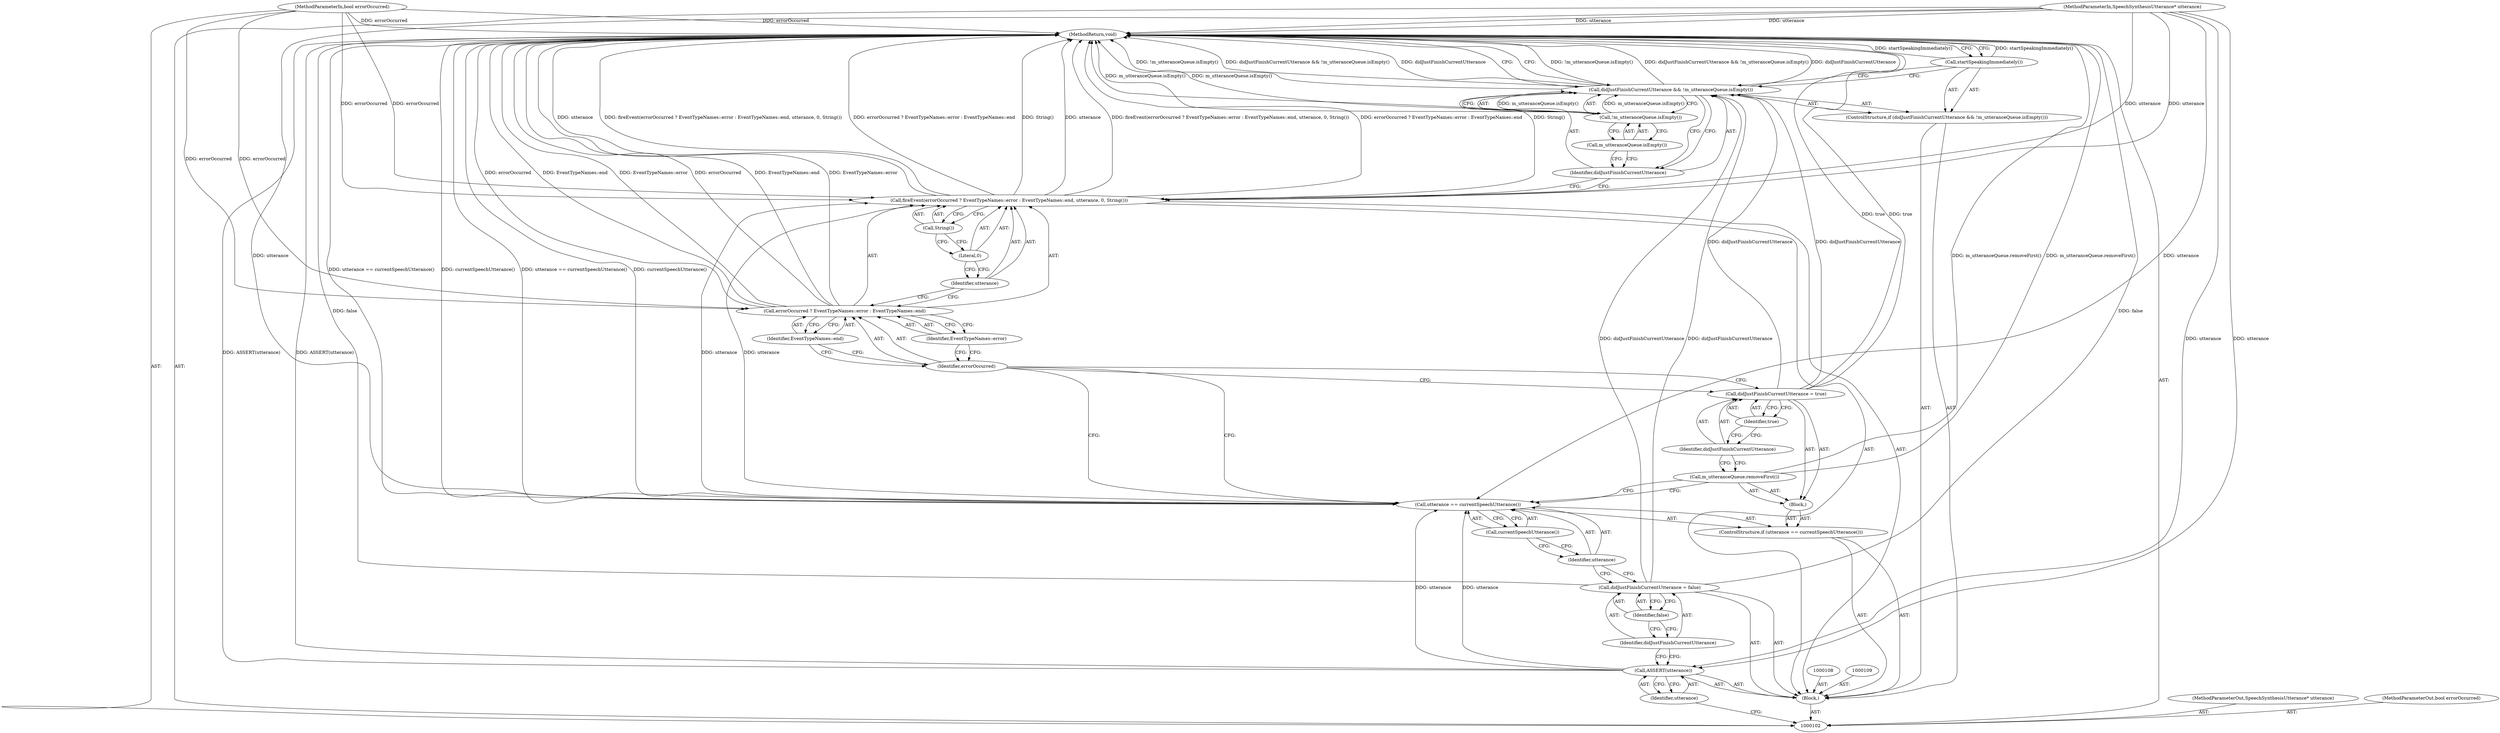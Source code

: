 digraph "0_Chrome_9a3dbf43f97aa7cb6b4399f9b11ce1de20f0680f" {
"1000136" [label="(MethodReturn,void)"];
"1000103" [label="(MethodParameterIn,SpeechSynthesisUtterance* utterance)"];
"1000195" [label="(MethodParameterOut,SpeechSynthesisUtterance* utterance)"];
"1000104" [label="(MethodParameterIn,bool errorOccurred)"];
"1000196" [label="(MethodParameterOut,bool errorOccurred)"];
"1000116" [label="(Call,currentSpeechUtterance())"];
"1000113" [label="(ControlStructure,if (utterance == currentSpeechUtterance()))"];
"1000117" [label="(Block,)"];
"1000114" [label="(Call,utterance == currentSpeechUtterance())"];
"1000115" [label="(Identifier,utterance)"];
"1000118" [label="(Call,m_utteranceQueue.removeFirst())"];
"1000121" [label="(Identifier,true)"];
"1000119" [label="(Call,didJustFinishCurrentUtterance = true)"];
"1000120" [label="(Identifier,didJustFinishCurrentUtterance)"];
"1000123" [label="(Call,errorOccurred ? EventTypeNames::error : EventTypeNames::end)"];
"1000124" [label="(Identifier,errorOccurred)"];
"1000125" [label="(Identifier,EventTypeNames::error)"];
"1000122" [label="(Call,fireEvent(errorOccurred ? EventTypeNames::error : EventTypeNames::end, utterance, 0, String()))"];
"1000126" [label="(Identifier,EventTypeNames::end)"];
"1000127" [label="(Identifier,utterance)"];
"1000128" [label="(Literal,0)"];
"1000129" [label="(Call,String())"];
"1000130" [label="(ControlStructure,if (didJustFinishCurrentUtterance && !m_utteranceQueue.isEmpty()))"];
"1000133" [label="(Call,!m_utteranceQueue.isEmpty())"];
"1000134" [label="(Call,m_utteranceQueue.isEmpty())"];
"1000131" [label="(Call,didJustFinishCurrentUtterance && !m_utteranceQueue.isEmpty())"];
"1000132" [label="(Identifier,didJustFinishCurrentUtterance)"];
"1000135" [label="(Call,startSpeakingImmediately())"];
"1000105" [label="(Block,)"];
"1000107" [label="(Identifier,utterance)"];
"1000106" [label="(Call,ASSERT(utterance))"];
"1000110" [label="(Call,didJustFinishCurrentUtterance = false)"];
"1000111" [label="(Identifier,didJustFinishCurrentUtterance)"];
"1000112" [label="(Identifier,false)"];
"1000136" -> "1000102"  [label="AST: "];
"1000136" -> "1000135"  [label="CFG: "];
"1000136" -> "1000131"  [label="CFG: "];
"1000123" -> "1000136"  [label="DDG: EventTypeNames::end"];
"1000123" -> "1000136"  [label="DDG: EventTypeNames::error"];
"1000123" -> "1000136"  [label="DDG: errorOccurred"];
"1000104" -> "1000136"  [label="DDG: errorOccurred"];
"1000114" -> "1000136"  [label="DDG: utterance == currentSpeechUtterance()"];
"1000114" -> "1000136"  [label="DDG: currentSpeechUtterance()"];
"1000119" -> "1000136"  [label="DDG: true"];
"1000122" -> "1000136"  [label="DDG: utterance"];
"1000122" -> "1000136"  [label="DDG: fireEvent(errorOccurred ? EventTypeNames::error : EventTypeNames::end, utterance, 0, String())"];
"1000122" -> "1000136"  [label="DDG: errorOccurred ? EventTypeNames::error : EventTypeNames::end"];
"1000122" -> "1000136"  [label="DDG: String()"];
"1000118" -> "1000136"  [label="DDG: m_utteranceQueue.removeFirst()"];
"1000106" -> "1000136"  [label="DDG: ASSERT(utterance)"];
"1000131" -> "1000136"  [label="DDG: didJustFinishCurrentUtterance"];
"1000131" -> "1000136"  [label="DDG: !m_utteranceQueue.isEmpty()"];
"1000131" -> "1000136"  [label="DDG: didJustFinishCurrentUtterance && !m_utteranceQueue.isEmpty()"];
"1000103" -> "1000136"  [label="DDG: utterance"];
"1000133" -> "1000136"  [label="DDG: m_utteranceQueue.isEmpty()"];
"1000110" -> "1000136"  [label="DDG: false"];
"1000135" -> "1000136"  [label="DDG: startSpeakingImmediately()"];
"1000103" -> "1000102"  [label="AST: "];
"1000103" -> "1000136"  [label="DDG: utterance"];
"1000103" -> "1000106"  [label="DDG: utterance"];
"1000103" -> "1000114"  [label="DDG: utterance"];
"1000103" -> "1000122"  [label="DDG: utterance"];
"1000195" -> "1000102"  [label="AST: "];
"1000104" -> "1000102"  [label="AST: "];
"1000104" -> "1000136"  [label="DDG: errorOccurred"];
"1000104" -> "1000122"  [label="DDG: errorOccurred"];
"1000104" -> "1000123"  [label="DDG: errorOccurred"];
"1000196" -> "1000102"  [label="AST: "];
"1000116" -> "1000114"  [label="AST: "];
"1000116" -> "1000115"  [label="CFG: "];
"1000114" -> "1000116"  [label="CFG: "];
"1000113" -> "1000105"  [label="AST: "];
"1000114" -> "1000113"  [label="AST: "];
"1000117" -> "1000113"  [label="AST: "];
"1000117" -> "1000113"  [label="AST: "];
"1000118" -> "1000117"  [label="AST: "];
"1000119" -> "1000117"  [label="AST: "];
"1000114" -> "1000113"  [label="AST: "];
"1000114" -> "1000116"  [label="CFG: "];
"1000115" -> "1000114"  [label="AST: "];
"1000116" -> "1000114"  [label="AST: "];
"1000118" -> "1000114"  [label="CFG: "];
"1000124" -> "1000114"  [label="CFG: "];
"1000114" -> "1000136"  [label="DDG: utterance == currentSpeechUtterance()"];
"1000114" -> "1000136"  [label="DDG: currentSpeechUtterance()"];
"1000106" -> "1000114"  [label="DDG: utterance"];
"1000103" -> "1000114"  [label="DDG: utterance"];
"1000114" -> "1000122"  [label="DDG: utterance"];
"1000115" -> "1000114"  [label="AST: "];
"1000115" -> "1000110"  [label="CFG: "];
"1000116" -> "1000115"  [label="CFG: "];
"1000118" -> "1000117"  [label="AST: "];
"1000118" -> "1000114"  [label="CFG: "];
"1000120" -> "1000118"  [label="CFG: "];
"1000118" -> "1000136"  [label="DDG: m_utteranceQueue.removeFirst()"];
"1000121" -> "1000119"  [label="AST: "];
"1000121" -> "1000120"  [label="CFG: "];
"1000119" -> "1000121"  [label="CFG: "];
"1000119" -> "1000117"  [label="AST: "];
"1000119" -> "1000121"  [label="CFG: "];
"1000120" -> "1000119"  [label="AST: "];
"1000121" -> "1000119"  [label="AST: "];
"1000124" -> "1000119"  [label="CFG: "];
"1000119" -> "1000136"  [label="DDG: true"];
"1000119" -> "1000131"  [label="DDG: didJustFinishCurrentUtterance"];
"1000120" -> "1000119"  [label="AST: "];
"1000120" -> "1000118"  [label="CFG: "];
"1000121" -> "1000120"  [label="CFG: "];
"1000123" -> "1000122"  [label="AST: "];
"1000123" -> "1000125"  [label="CFG: "];
"1000123" -> "1000126"  [label="CFG: "];
"1000124" -> "1000123"  [label="AST: "];
"1000125" -> "1000123"  [label="AST: "];
"1000126" -> "1000123"  [label="AST: "];
"1000127" -> "1000123"  [label="CFG: "];
"1000123" -> "1000136"  [label="DDG: EventTypeNames::end"];
"1000123" -> "1000136"  [label="DDG: EventTypeNames::error"];
"1000123" -> "1000136"  [label="DDG: errorOccurred"];
"1000104" -> "1000123"  [label="DDG: errorOccurred"];
"1000124" -> "1000123"  [label="AST: "];
"1000124" -> "1000119"  [label="CFG: "];
"1000124" -> "1000114"  [label="CFG: "];
"1000125" -> "1000124"  [label="CFG: "];
"1000126" -> "1000124"  [label="CFG: "];
"1000125" -> "1000123"  [label="AST: "];
"1000125" -> "1000124"  [label="CFG: "];
"1000123" -> "1000125"  [label="CFG: "];
"1000122" -> "1000105"  [label="AST: "];
"1000122" -> "1000129"  [label="CFG: "];
"1000123" -> "1000122"  [label="AST: "];
"1000127" -> "1000122"  [label="AST: "];
"1000128" -> "1000122"  [label="AST: "];
"1000129" -> "1000122"  [label="AST: "];
"1000132" -> "1000122"  [label="CFG: "];
"1000122" -> "1000136"  [label="DDG: utterance"];
"1000122" -> "1000136"  [label="DDG: fireEvent(errorOccurred ? EventTypeNames::error : EventTypeNames::end, utterance, 0, String())"];
"1000122" -> "1000136"  [label="DDG: errorOccurred ? EventTypeNames::error : EventTypeNames::end"];
"1000122" -> "1000136"  [label="DDG: String()"];
"1000104" -> "1000122"  [label="DDG: errorOccurred"];
"1000114" -> "1000122"  [label="DDG: utterance"];
"1000103" -> "1000122"  [label="DDG: utterance"];
"1000126" -> "1000123"  [label="AST: "];
"1000126" -> "1000124"  [label="CFG: "];
"1000123" -> "1000126"  [label="CFG: "];
"1000127" -> "1000122"  [label="AST: "];
"1000127" -> "1000123"  [label="CFG: "];
"1000128" -> "1000127"  [label="CFG: "];
"1000128" -> "1000122"  [label="AST: "];
"1000128" -> "1000127"  [label="CFG: "];
"1000129" -> "1000128"  [label="CFG: "];
"1000129" -> "1000122"  [label="AST: "];
"1000129" -> "1000128"  [label="CFG: "];
"1000122" -> "1000129"  [label="CFG: "];
"1000130" -> "1000105"  [label="AST: "];
"1000131" -> "1000130"  [label="AST: "];
"1000135" -> "1000130"  [label="AST: "];
"1000133" -> "1000131"  [label="AST: "];
"1000133" -> "1000134"  [label="CFG: "];
"1000134" -> "1000133"  [label="AST: "];
"1000131" -> "1000133"  [label="CFG: "];
"1000133" -> "1000136"  [label="DDG: m_utteranceQueue.isEmpty()"];
"1000133" -> "1000131"  [label="DDG: m_utteranceQueue.isEmpty()"];
"1000134" -> "1000133"  [label="AST: "];
"1000134" -> "1000132"  [label="CFG: "];
"1000133" -> "1000134"  [label="CFG: "];
"1000131" -> "1000130"  [label="AST: "];
"1000131" -> "1000132"  [label="CFG: "];
"1000131" -> "1000133"  [label="CFG: "];
"1000132" -> "1000131"  [label="AST: "];
"1000133" -> "1000131"  [label="AST: "];
"1000135" -> "1000131"  [label="CFG: "];
"1000136" -> "1000131"  [label="CFG: "];
"1000131" -> "1000136"  [label="DDG: didJustFinishCurrentUtterance"];
"1000131" -> "1000136"  [label="DDG: !m_utteranceQueue.isEmpty()"];
"1000131" -> "1000136"  [label="DDG: didJustFinishCurrentUtterance && !m_utteranceQueue.isEmpty()"];
"1000119" -> "1000131"  [label="DDG: didJustFinishCurrentUtterance"];
"1000110" -> "1000131"  [label="DDG: didJustFinishCurrentUtterance"];
"1000133" -> "1000131"  [label="DDG: m_utteranceQueue.isEmpty()"];
"1000132" -> "1000131"  [label="AST: "];
"1000132" -> "1000122"  [label="CFG: "];
"1000134" -> "1000132"  [label="CFG: "];
"1000131" -> "1000132"  [label="CFG: "];
"1000135" -> "1000130"  [label="AST: "];
"1000135" -> "1000131"  [label="CFG: "];
"1000136" -> "1000135"  [label="CFG: "];
"1000135" -> "1000136"  [label="DDG: startSpeakingImmediately()"];
"1000105" -> "1000102"  [label="AST: "];
"1000106" -> "1000105"  [label="AST: "];
"1000108" -> "1000105"  [label="AST: "];
"1000109" -> "1000105"  [label="AST: "];
"1000110" -> "1000105"  [label="AST: "];
"1000113" -> "1000105"  [label="AST: "];
"1000122" -> "1000105"  [label="AST: "];
"1000130" -> "1000105"  [label="AST: "];
"1000107" -> "1000106"  [label="AST: "];
"1000107" -> "1000102"  [label="CFG: "];
"1000106" -> "1000107"  [label="CFG: "];
"1000106" -> "1000105"  [label="AST: "];
"1000106" -> "1000107"  [label="CFG: "];
"1000107" -> "1000106"  [label="AST: "];
"1000111" -> "1000106"  [label="CFG: "];
"1000106" -> "1000136"  [label="DDG: ASSERT(utterance)"];
"1000103" -> "1000106"  [label="DDG: utterance"];
"1000106" -> "1000114"  [label="DDG: utterance"];
"1000110" -> "1000105"  [label="AST: "];
"1000110" -> "1000112"  [label="CFG: "];
"1000111" -> "1000110"  [label="AST: "];
"1000112" -> "1000110"  [label="AST: "];
"1000115" -> "1000110"  [label="CFG: "];
"1000110" -> "1000136"  [label="DDG: false"];
"1000110" -> "1000131"  [label="DDG: didJustFinishCurrentUtterance"];
"1000111" -> "1000110"  [label="AST: "];
"1000111" -> "1000106"  [label="CFG: "];
"1000112" -> "1000111"  [label="CFG: "];
"1000112" -> "1000110"  [label="AST: "];
"1000112" -> "1000111"  [label="CFG: "];
"1000110" -> "1000112"  [label="CFG: "];
}
